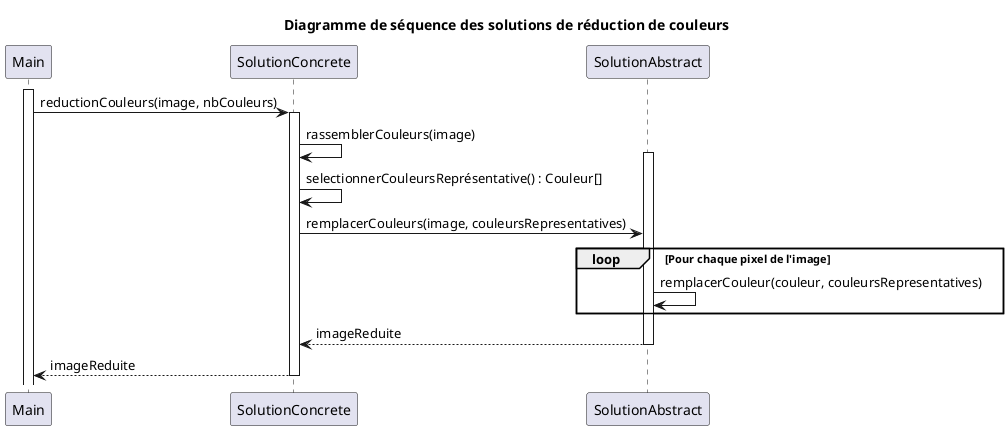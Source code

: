 @startuml

title Diagramme de séquence des solutions de réduction de couleurs

activate Main

Main -> SolutionConcrete: reductionCouleurs(image, nbCouleurs)
activate SolutionConcrete

SolutionConcrete -> SolutionConcrete: rassemblerCouleurs(image)
activate SolutionAbstract
SolutionConcrete -> SolutionConcrete: selectionnerCouleursReprésentative() : Couleur[]
SolutionAbstract <- SolutionConcrete: remplacerCouleurs(image, couleursRepresentatives)

loop Pour chaque pixel de l'image
    SolutionAbstract -> SolutionAbstract: remplacerCouleur(couleur, couleursRepresentatives)
end


SolutionAbstract --> SolutionConcrete: imageReduite
deactivate SolutionAbstract
SolutionConcrete --> Main: imageReduite
deactivate SolutionConcrete

@enduml